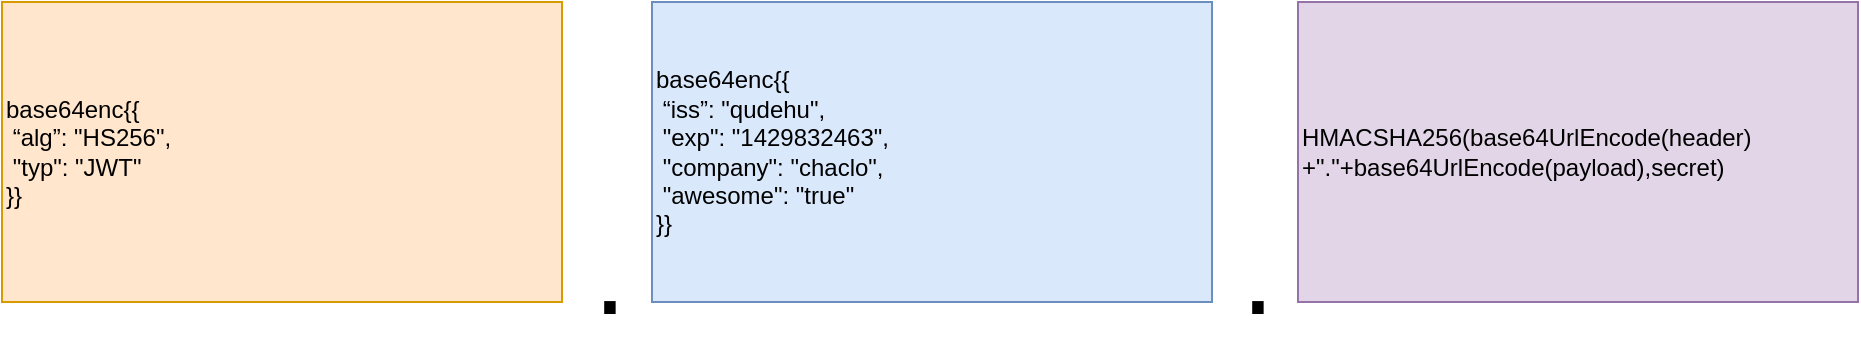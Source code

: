 <mxfile version="15.7.0" type="github">
  <diagram id="yGkLPgfmihIIyjirV-W2" name="第 1 页">
    <mxGraphModel dx="1102" dy="674" grid="1" gridSize="10" guides="1" tooltips="1" connect="1" arrows="1" fold="1" page="1" pageScale="1" pageWidth="827" pageHeight="1169" math="0" shadow="0">
      <root>
        <mxCell id="0" />
        <mxCell id="1" parent="0" />
        <mxCell id="Tj5IRXzhEHUmC_tsFu-O-1" value="base64enc{{&lt;br&gt;&lt;span style=&quot;white-space: pre&quot;&gt;	&lt;/span&gt;“alg”: &quot;HS256&quot;,&lt;br&gt;&lt;span style=&quot;white-space: pre&quot;&gt;	&lt;/span&gt;&quot;typ&quot;: &quot;JWT&quot;&amp;nbsp;&amp;nbsp;&lt;br&gt;}}" style="rounded=0;whiteSpace=wrap;html=1;align=left;fillColor=#ffe6cc;strokeColor=#d79b00;" vertex="1" parent="1">
          <mxGeometry x="92" y="170" width="280" height="150" as="geometry" />
        </mxCell>
        <mxCell id="Tj5IRXzhEHUmC_tsFu-O-2" value="base64enc{{&lt;br&gt;&lt;span style=&quot;white-space: pre&quot;&gt;	&lt;/span&gt;“iss”: &quot;qudehu&quot;,&lt;br&gt;&lt;span style=&quot;white-space: pre&quot;&gt;	&lt;/span&gt;&quot;exp&quot;: &quot;1429832463&quot;,&lt;br&gt;&lt;span style=&quot;white-space: pre&quot;&gt;	&lt;/span&gt;&quot;company&quot;: &quot;chaclo&quot;,&lt;br&gt;&lt;span style=&quot;white-space: pre&quot;&gt;	&lt;/span&gt;&quot;awesome&quot;: &quot;true&quot;&amp;nbsp;&amp;nbsp;&lt;br&gt;}}" style="rounded=0;whiteSpace=wrap;html=1;align=left;fillColor=#dae8fc;strokeColor=#6c8ebf;" vertex="1" parent="1">
          <mxGeometry x="417" y="170" width="280" height="150" as="geometry" />
        </mxCell>
        <mxCell id="Tj5IRXzhEHUmC_tsFu-O-3" value="HMACSHA256(base64UrlEncode(header)&lt;br&gt;+&quot;.&quot;+base64UrlEncode(payload),secret)" style="rounded=0;whiteSpace=wrap;html=1;align=left;fillColor=#e1d5e7;strokeColor=#9673a6;" vertex="1" parent="1">
          <mxGeometry x="740" y="170" width="280" height="150" as="geometry" />
        </mxCell>
        <mxCell id="Tj5IRXzhEHUmC_tsFu-O-4" value="&lt;font style=&quot;font-size: 60px&quot;&gt;.&lt;/font&gt;" style="text;html=1;strokeColor=none;fillColor=none;align=center;verticalAlign=middle;whiteSpace=wrap;rounded=0;" vertex="1" parent="1">
          <mxGeometry x="366" y="300" width="60" height="10" as="geometry" />
        </mxCell>
        <mxCell id="Tj5IRXzhEHUmC_tsFu-O-5" value="&lt;font style=&quot;font-size: 60px&quot;&gt;.&lt;/font&gt;" style="text;html=1;strokeColor=none;fillColor=none;align=center;verticalAlign=middle;whiteSpace=wrap;rounded=0;" vertex="1" parent="1">
          <mxGeometry x="690" y="290" width="60" height="30" as="geometry" />
        </mxCell>
      </root>
    </mxGraphModel>
  </diagram>
</mxfile>
